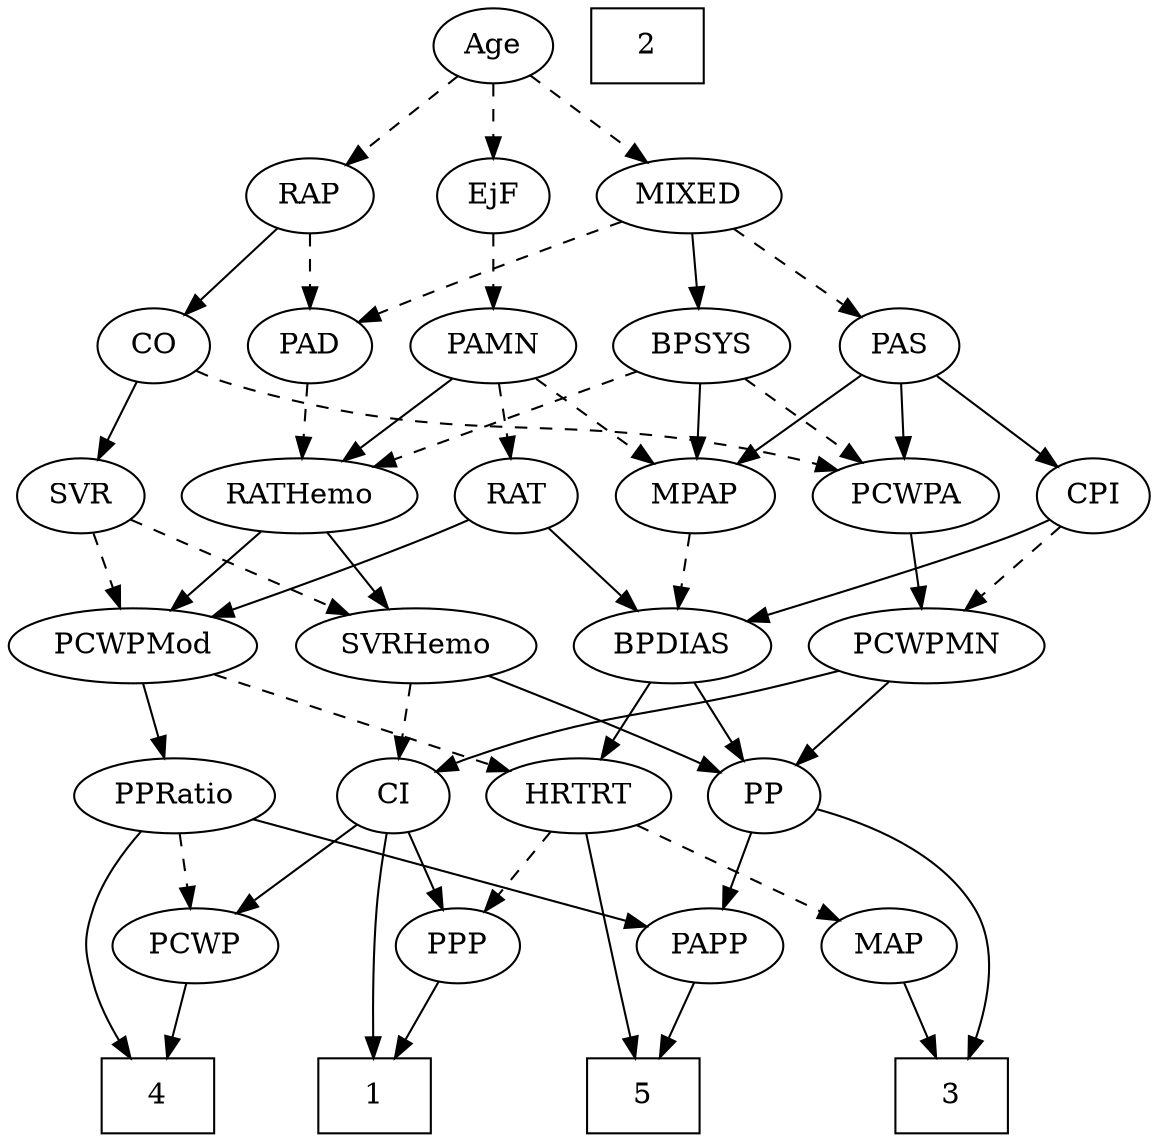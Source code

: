 strict digraph {
	graph [bb="0,0,506.95,540"];
	node [label="\N"];
	1	[height=0.5,
		pos="164.95,18",
		shape=box,
		width=0.75];
	2	[height=0.5,
		pos="280.95,522",
		shape=box,
		width=0.75];
	3	[height=0.5,
		pos="425.95,18",
		shape=box,
		width=0.75];
	4	[height=0.5,
		pos="65.948,18",
		shape=box,
		width=0.75];
	5	[height=0.5,
		pos="286.95,18",
		shape=box,
		width=0.75];
	Age	[height=0.5,
		pos="208.95,522",
		width=0.75];
	EjF	[height=0.5,
		pos="208.95,450",
		width=0.75];
	Age -> EjF	[pos="e,208.95,468.1 208.95,503.7 208.95,495.98 208.95,486.71 208.95,478.11",
		style=dashed];
	RAP	[height=0.5,
		pos="125.95,450",
		width=0.77632];
	Age -> RAP	[pos="e,142.31,464.8 192.55,507.17 180.5,497.01 163.93,483.03 150.33,471.56",
		style=dashed];
	MIXED	[height=0.5,
		pos="296.95,450",
		width=1.1193];
	Age -> MIXED	[pos="e,277.89,466.16 225.91,507.5 238.36,497.61 255.51,483.96 269.84,472.56",
		style=dashed];
	PAMN	[height=0.5,
		pos="208.95,378",
		width=1.011];
	EjF -> PAMN	[pos="e,208.95,396.1 208.95,431.7 208.95,423.98 208.95,414.71 208.95,406.11",
		style=dashed];
	PAD	[height=0.5,
		pos="125.95,378",
		width=0.79437];
	RAP -> PAD	[pos="e,125.95,396.1 125.95,431.7 125.95,423.98 125.95,414.71 125.95,406.11",
		style=dashed];
	CO	[height=0.5,
		pos="51.948,378",
		width=0.75];
	RAP -> CO	[pos="e,67.008,393.25 110.61,434.5 100.13,424.58 86.053,411.26 74.319,400.16",
		style=solid];
	BPSYS	[height=0.5,
		pos="300.95,378",
		width=1.0471];
	MIXED -> BPSYS	[pos="e,299.97,396.1 297.94,431.7 298.38,423.98 298.91,414.71 299.4,406.11",
		style=solid];
	MIXED -> PAD	[pos="e,148.38,389.22 267.49,437.66 240.44,427.16 199.32,410.95 163.95,396 161.89,395.13 159.78,394.22 157.65,393.3",
		style=dashed];
	PAS	[height=0.5,
		pos="389.95,378",
		width=0.75];
	MIXED -> PAS	[pos="e,372.75,391.94 316.67,434.15 330.58,423.69 349.33,409.57 364.38,398.24",
		style=dashed];
	MPAP	[height=0.5,
		pos="297.95,306",
		width=0.97491];
	BPDIAS	[height=0.5,
		pos="289.95,234",
		width=1.1735];
	MPAP -> BPDIAS	[pos="e,291.9,252.1 295.97,287.7 295.09,279.98 294.03,270.71 293.05,262.11",
		style=dashed];
	BPSYS -> MPAP	[pos="e,298.68,324.1 300.21,359.7 299.88,351.98 299.48,342.71 299.11,334.11",
		style=solid];
	RATHemo	[height=0.5,
		pos="122.95,306",
		width=1.3721];
	BPSYS -> RATHemo	[pos="e,155.24,319.7 272.74,365.91 243.66,354.47 197.98,336.51 164.7,323.42",
		style=dashed];
	PCWPA	[height=0.5,
		pos="392.95,306",
		width=1.1555];
	BPSYS -> PCWPA	[pos="e,373.15,322.07 320.46,362.15 333.42,352.29 350.64,339.19 365.05,328.23",
		style=dashed];
	PAD -> RATHemo	[pos="e,123.68,324.1 125.21,359.7 124.88,351.98 124.48,342.71 124.11,334.11",
		style=dashed];
	SVR	[height=0.5,
		pos="27.948,306",
		width=0.77632];
	CO -> SVR	[pos="e,33.704,323.79 46.138,360.05 43.396,352.06 40.061,342.33 36.999,333.4",
		style=solid];
	CO -> PCWPA	[pos="e,362.19,318.25 72.467,366.02 77.423,363.73 82.783,361.55 87.948,360 197.17,327.29 230.97,350.13 341.95,324 345.37,323.19 348.88,\
322.26 352.39,321.25",
		style=dashed];
	PAS -> MPAP	[pos="e,316.76,321.31 372.64,363.83 359.2,353.61 340.32,339.24 324.91,327.51",
		style=solid];
	CPI	[height=0.5,
		pos="479.95,306",
		width=0.75];
	PAS -> CPI	[pos="e,463.1,320.11 406.88,363.83 420.45,353.27 439.7,338.3 455.04,326.37",
		style=solid];
	PAS -> PCWPA	[pos="e,392.21,324.1 390.69,359.7 391.02,351.98 391.42,342.71 391.79,334.11",
		style=solid];
	PAMN -> MPAP	[pos="e,279.41,321.58 227.82,362.15 240.53,352.16 257.48,338.83 271.52,327.78",
		style=dashed];
	PAMN -> RATHemo	[pos="e,142.35,322.8 190.71,362.15 178.95,352.58 163.44,339.96 150.23,329.21",
		style=solid];
	RAT	[height=0.5,
		pos="217.95,306",
		width=0.75827];
	PAMN -> RAT	[pos="e,215.75,324.1 211.17,359.7 212.16,351.98 213.36,342.71 214.46,334.11",
		style=dashed];
	PCWPMod	[height=0.5,
		pos="59.948,234",
		width=1.4443];
	RATHemo -> PCWPMod	[pos="e,74.918,251.63 108.34,288.76 100.42,279.97 90.483,268.93 81.677,259.14",
		style=solid];
	SVRHemo	[height=0.5,
		pos="179.95,234",
		width=1.3902];
	RATHemo -> SVRHemo	[pos="e,166.54,251.47 136.46,288.41 143.48,279.78 152.21,269.06 160,259.5",
		style=solid];
	PCWPMN	[height=0.5,
		pos="399.95,234",
		width=1.3902];
	CPI -> PCWPMN	[pos="e,418.24,251.01 464.14,291.17 453.21,281.6 438.41,268.65 425.77,257.6",
		style=dashed];
	CPI -> BPDIAS	[pos="e,321.93,245.8 458.8,294.54 453.96,292.28 448.81,289.98 443.95,288 433.25,283.65 373.47,263.26 331.62,249.08",
		style=solid];
	RAT -> PCWPMod	[pos="e,91.101,248.46 196.06,294.87 191.1,292.59 185.85,290.2 180.95,288 154.19,275.99 123.97,262.76 100.43,252.52",
		style=solid];
	RAT -> BPDIAS	[pos="e,273.8,250.7 232.87,290.5 242.57,281.06 255.43,268.56 266.49,257.81",
		style=solid];
	SVR -> PCWPMod	[pos="e,52.196,251.96 35.531,288.41 39.262,280.25 43.847,270.22 48.032,261.07",
		style=dashed];
	SVR -> SVRHemo	[pos="e,150.24,248.68 50.05,294.82 73.796,283.89 112,266.29 140.85,253.01",
		style=dashed];
	PPRatio	[height=0.5,
		pos="75.948,162",
		width=1.1013];
	PCWPMod -> PPRatio	[pos="e,72.038,180.1 63.903,215.7 65.666,207.98 67.785,198.71 69.75,190.11",
		style=solid];
	HRTRT	[height=0.5,
		pos="256.95,162",
		width=1.1013];
	PCWPMod -> HRTRT	[pos="e,226.55,173.8 95.167,220.49 129.36,208.34 181.19,189.92 216.93,177.22",
		style=dashed];
	PCWPA -> PCWPMN	[pos="e,398.24,252.1 394.68,287.7 395.45,279.98 396.38,270.71 397.24,262.11",
		style=solid];
	PP	[height=0.5,
		pos="341.95,162",
		width=0.75];
	PCWPMN -> PP	[pos="e,354.41,178.04 386.2,216.41 378.67,207.31 369.21,195.9 360.97,185.96",
		style=solid];
	CI	[height=0.5,
		pos="171.95,162",
		width=0.75];
	PCWPMN -> CI	[pos="e,193,173.7 362.2,222.03 355.15,220 347.83,217.92 340.95,216 281.97,199.52 265.41,201.16 207.95,180 206.1,179.32 204.22,178.58 202.33,\
177.8",
		style=solid];
	SVRHemo -> PP	[pos="e,320.7,173.22 211.96,219.98 237.52,209.48 274.2,194.17 305.95,180 307.75,179.2 309.59,178.36 311.45,177.51",
		style=solid];
	SVRHemo -> CI	[pos="e,173.9,180.1 177.97,215.7 177.09,207.98 176.03,198.71 175.05,190.11",
		style=dashed];
	BPDIAS -> PP	[pos="e,330.43,178.51 302.27,216.41 308.87,207.53 317.11,196.44 324.37,186.67",
		style=solid];
	BPDIAS -> HRTRT	[pos="e,264.86,179.79 281.96,216.05 278.15,207.97 273.5,198.12 269.26,189.11",
		style=solid];
	MAP	[height=0.5,
		pos="396.95,90",
		width=0.84854];
	MAP -> 3	[pos="e,418.72,36.447 403.82,72.411 407.12,64.454 411.15,54.722 414.86,45.756",
		style=solid];
	PP -> 3	[pos="e,433.92,36.002 366.84,154.82 389.6,147.71 421.93,133.57 436.95,108 448.04,89.109 443.62,64.096 437.38,45.399",
		style=solid];
	PAPP	[height=0.5,
		pos="316.95,90",
		width=0.88464];
	PP -> PAPP	[pos="e,323,107.96 336.02,144.41 333.17,136.42 329.68,126.64 326.46,117.64",
		style=solid];
	PPP	[height=0.5,
		pos="201.95,90",
		width=0.75];
	PPP -> 1	[pos="e,174,36.124 193.37,72.765 189.01,64.525 183.61,54.317 178.7,45.016",
		style=solid];
	PPRatio -> 4	[pos="e,54.901,36.389 61.458,145.17 53.415,135.27 44.198,121.82 39.948,108 35.245,92.707 36.33,87.586 39.948,72 42.046,62.959 45.913,53.681 \
50.036,45.467",
		style=solid];
	PCWP	[height=0.5,
		pos="83.948,90",
		width=0.97491];
	PPRatio -> PCWP	[pos="e,81.993,108.1 77.925,143.7 78.807,135.98 79.866,126.71 80.849,118.11",
		style=dashed];
	PPRatio -> PAPP	[pos="e,289.06,99.099 108.45,151.56 152.86,138.66 232.33,115.58 279.28,101.94",
		style=solid];
	PCWP -> 4	[pos="e,70.39,36.275 79.59,72.055 77.586,64.261 75.159,54.822 72.911,46.079",
		style=solid];
	CI -> 1	[pos="e,164.63,36.081 169.56,143.85 168.23,133.49 166.69,120.02 165.95,108 164.66,87.309 164.45,63.863 164.54,46.231",
		style=solid];
	CI -> PPP	[pos="e,194.89,107.47 179.06,144.41 182.61,136.13 186.98,125.92 190.95,116.66",
		style=solid];
	CI -> PCWP	[pos="e,102.07,105.42 154.98,147.5 142.29,137.41 124.7,123.41 110.19,111.88",
		style=solid];
	PAPP -> 5	[pos="e,294.42,36.447 309.84,72.411 306.43,64.454 302.26,54.722 298.41,45.756",
		style=solid];
	HRTRT -> 5	[pos="e,283.32,36.189 260.57,143.87 265.7,119.56 275.15,74.819 281.24,46.013",
		style=solid];
	HRTRT -> MAP	[pos="e,374.21,102.37 282.63,148.16 305.86,136.54 340.17,119.39 365.14,106.9",
		style=dashed];
	HRTRT -> PPP	[pos="e,213.88,106.19 244.19,144.76 237.05,135.68 228.03,124.19 220.16,114.18",
		style=dashed];
}
